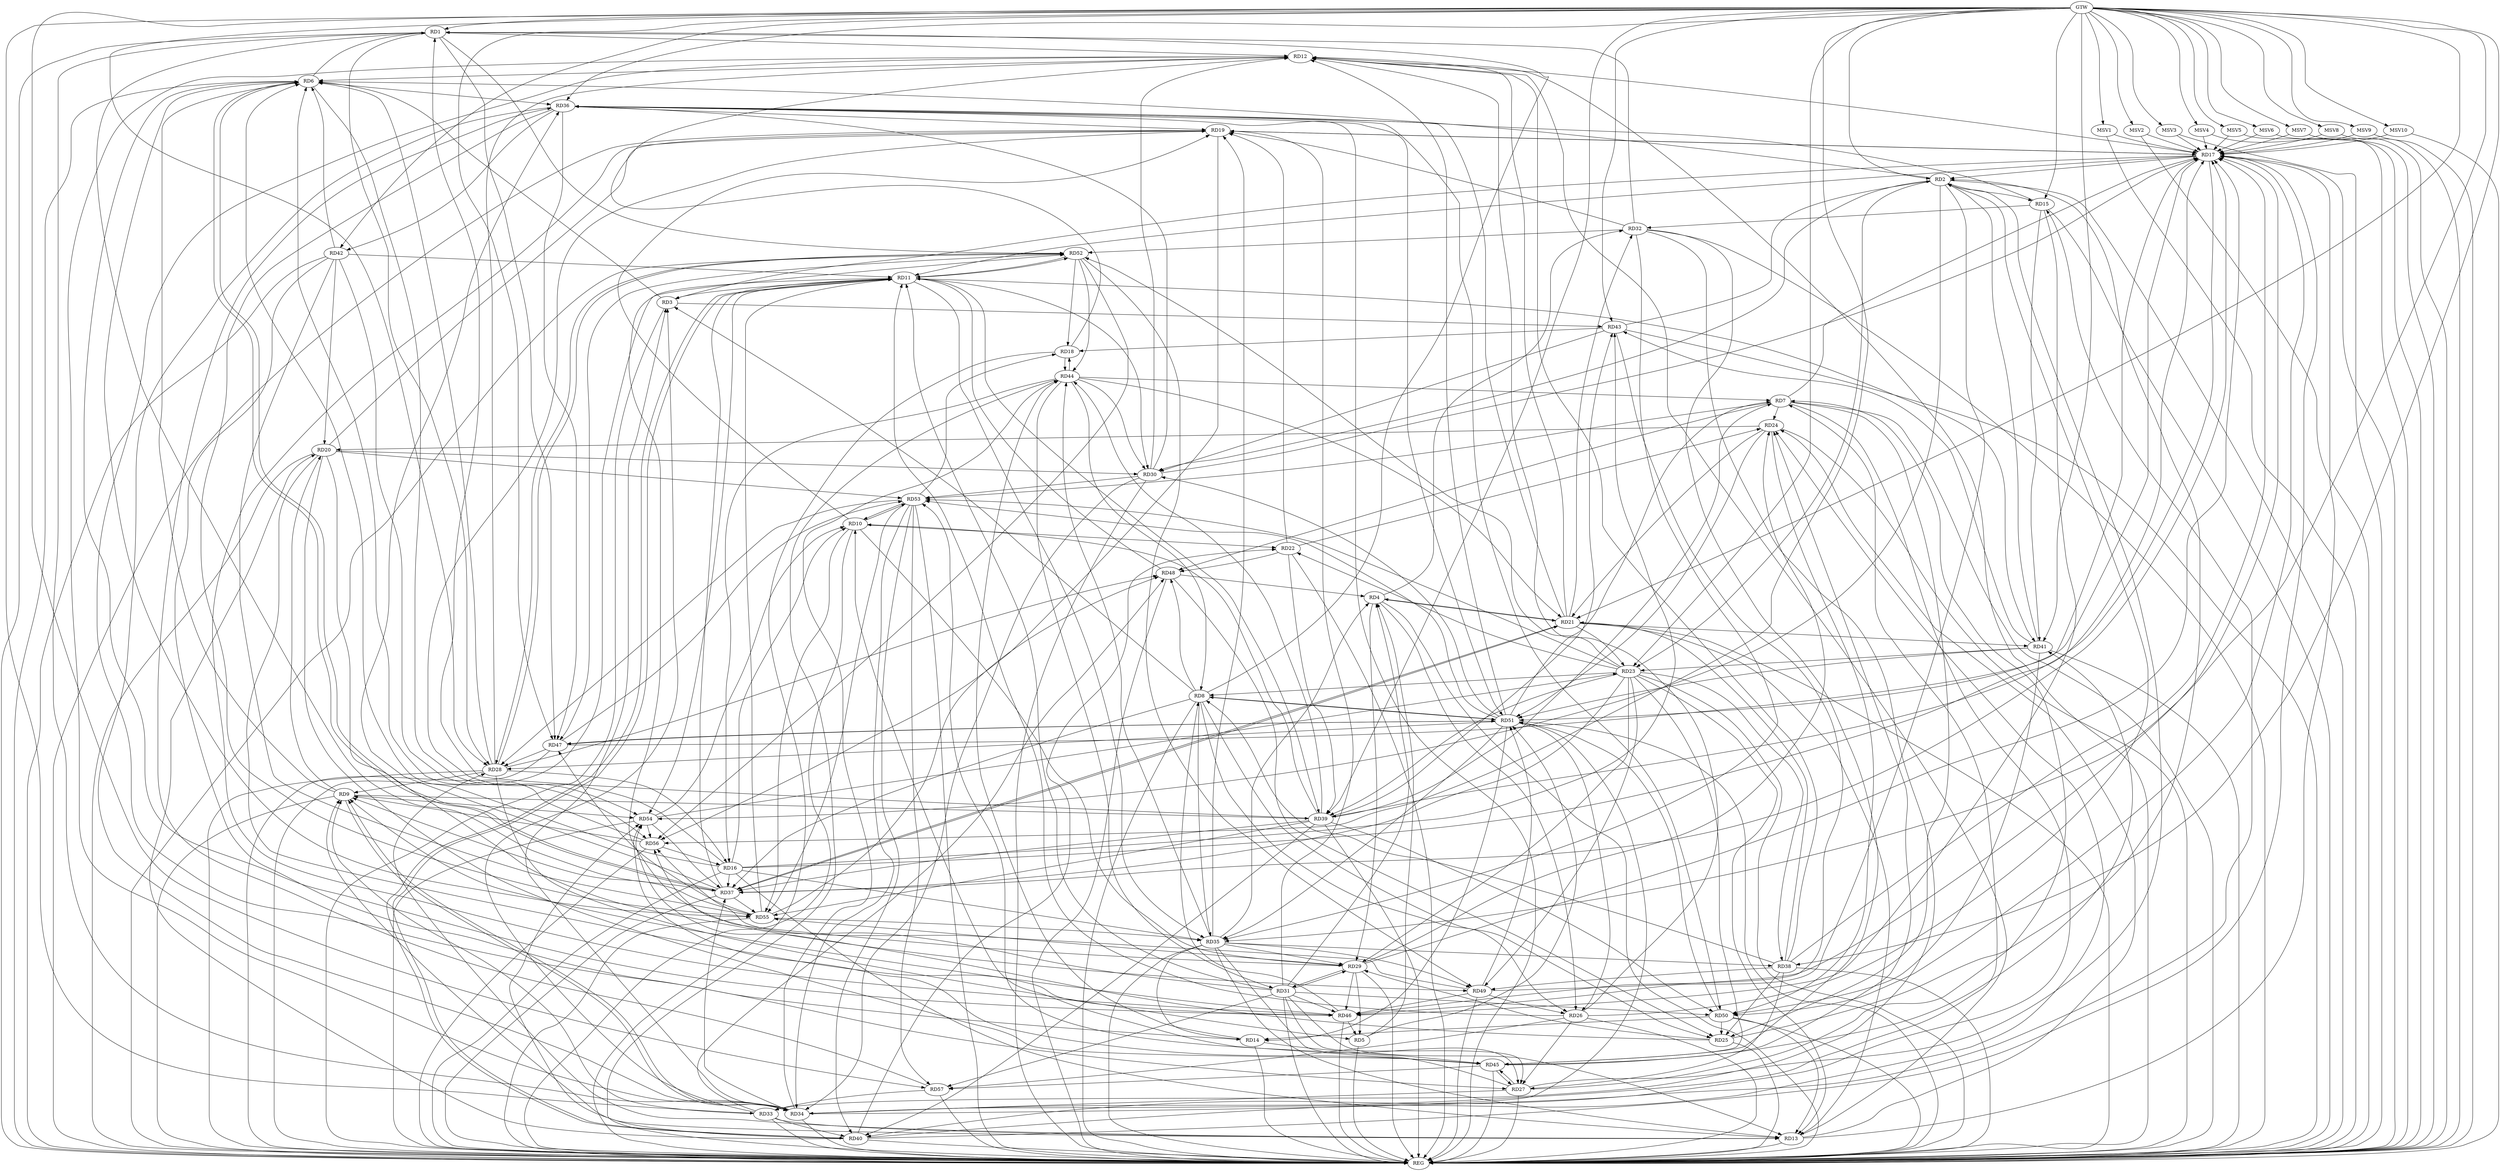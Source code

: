 strict digraph G {
  RD1 [ label="RD1" ];
  RD2 [ label="RD2" ];
  RD3 [ label="RD3" ];
  RD4 [ label="RD4" ];
  RD5 [ label="RD5" ];
  RD6 [ label="RD6" ];
  RD7 [ label="RD7" ];
  RD8 [ label="RD8" ];
  RD9 [ label="RD9" ];
  RD10 [ label="RD10" ];
  RD11 [ label="RD11" ];
  RD12 [ label="RD12" ];
  RD13 [ label="RD13" ];
  RD14 [ label="RD14" ];
  RD15 [ label="RD15" ];
  RD16 [ label="RD16" ];
  RD17 [ label="RD17" ];
  RD18 [ label="RD18" ];
  RD19 [ label="RD19" ];
  RD20 [ label="RD20" ];
  RD21 [ label="RD21" ];
  RD22 [ label="RD22" ];
  RD23 [ label="RD23" ];
  RD24 [ label="RD24" ];
  RD25 [ label="RD25" ];
  RD26 [ label="RD26" ];
  RD27 [ label="RD27" ];
  RD28 [ label="RD28" ];
  RD29 [ label="RD29" ];
  RD30 [ label="RD30" ];
  RD31 [ label="RD31" ];
  RD32 [ label="RD32" ];
  RD33 [ label="RD33" ];
  RD34 [ label="RD34" ];
  RD35 [ label="RD35" ];
  RD36 [ label="RD36" ];
  RD37 [ label="RD37" ];
  RD38 [ label="RD38" ];
  RD39 [ label="RD39" ];
  RD40 [ label="RD40" ];
  RD41 [ label="RD41" ];
  RD42 [ label="RD42" ];
  RD43 [ label="RD43" ];
  RD44 [ label="RD44" ];
  RD45 [ label="RD45" ];
  RD46 [ label="RD46" ];
  RD47 [ label="RD47" ];
  RD48 [ label="RD48" ];
  RD49 [ label="RD49" ];
  RD50 [ label="RD50" ];
  RD51 [ label="RD51" ];
  RD52 [ label="RD52" ];
  RD53 [ label="RD53" ];
  RD54 [ label="RD54" ];
  RD55 [ label="RD55" ];
  RD56 [ label="RD56" ];
  RD57 [ label="RD57" ];
  GTW [ label="GTW" ];
  REG [ label="REG" ];
  MSV1 [ label="MSV1" ];
  MSV2 [ label="MSV2" ];
  MSV3 [ label="MSV3" ];
  MSV4 [ label="MSV4" ];
  MSV5 [ label="MSV5" ];
  MSV6 [ label="MSV6" ];
  MSV7 [ label="MSV7" ];
  MSV8 [ label="MSV8" ];
  MSV9 [ label="MSV9" ];
  MSV10 [ label="MSV10" ];
  RD6 -> RD1;
  RD8 -> RD1;
  RD1 -> RD12;
  RD1 -> RD28;
  RD32 -> RD1;
  RD1 -> RD34;
  RD37 -> RD1;
  RD39 -> RD1;
  RD1 -> RD47;
  RD1 -> RD52;
  RD2 -> RD6;
  RD2 -> RD15;
  RD17 -> RD2;
  RD2 -> RD23;
  RD25 -> RD2;
  RD26 -> RD2;
  RD27 -> RD2;
  RD2 -> RD30;
  RD41 -> RD2;
  RD43 -> RD2;
  RD2 -> RD46;
  RD2 -> RD54;
  RD3 -> RD6;
  RD8 -> RD3;
  RD11 -> RD3;
  RD17 -> RD3;
  RD33 -> RD3;
  RD34 -> RD3;
  RD3 -> RD43;
  RD5 -> RD4;
  RD4 -> RD21;
  RD21 -> RD4;
  RD4 -> RD26;
  RD4 -> RD29;
  RD31 -> RD4;
  RD4 -> RD32;
  RD35 -> RD4;
  RD48 -> RD4;
  RD28 -> RD5;
  RD29 -> RD5;
  RD46 -> RD5;
  RD5 -> RD51;
  RD9 -> RD6;
  RD12 -> RD6;
  RD16 -> RD6;
  RD28 -> RD6;
  RD6 -> RD36;
  RD6 -> RD37;
  RD37 -> RD6;
  RD42 -> RD6;
  RD46 -> RD6;
  RD6 -> RD54;
  RD6 -> RD55;
  RD56 -> RD6;
  RD7 -> RD17;
  RD7 -> RD24;
  RD7 -> RD25;
  RD27 -> RD7;
  RD34 -> RD7;
  RD39 -> RD7;
  RD7 -> RD40;
  RD44 -> RD7;
  RD7 -> RD48;
  RD51 -> RD7;
  RD7 -> RD53;
  RD23 -> RD8;
  RD8 -> RD25;
  RD8 -> RD26;
  RD8 -> RD35;
  RD8 -> RD37;
  RD38 -> RD8;
  RD44 -> RD8;
  RD46 -> RD8;
  RD8 -> RD48;
  RD8 -> RD51;
  RD51 -> RD8;
  RD13 -> RD9;
  RD9 -> RD20;
  RD28 -> RD9;
  RD33 -> RD9;
  RD9 -> RD34;
  RD34 -> RD9;
  RD9 -> RD39;
  RD46 -> RD9;
  RD9 -> RD54;
  RD55 -> RD9;
  RD56 -> RD9;
  RD16 -> RD10;
  RD10 -> RD19;
  RD10 -> RD22;
  RD10 -> RD29;
  RD39 -> RD10;
  RD45 -> RD10;
  RD10 -> RD53;
  RD53 -> RD10;
  RD54 -> RD10;
  RD10 -> RD55;
  RD17 -> RD11;
  RD26 -> RD11;
  RD11 -> RD30;
  RD31 -> RD11;
  RD11 -> RD35;
  RD37 -> RD11;
  RD11 -> RD39;
  RD11 -> RD40;
  RD40 -> RD11;
  RD11 -> RD41;
  RD42 -> RD11;
  RD48 -> RD11;
  RD11 -> RD52;
  RD52 -> RD11;
  RD11 -> RD54;
  RD55 -> RD11;
  RD13 -> RD12;
  RD12 -> RD14;
  RD12 -> RD17;
  RD18 -> RD12;
  RD21 -> RD12;
  RD26 -> RD12;
  RD28 -> RD12;
  RD30 -> RD12;
  RD12 -> RD34;
  RD38 -> RD12;
  RD51 -> RD12;
  RD16 -> RD13;
  RD13 -> RD17;
  RD21 -> RD13;
  RD23 -> RD13;
  RD13 -> RD24;
  RD13 -> RD28;
  RD31 -> RD13;
  RD33 -> RD13;
  RD35 -> RD13;
  RD50 -> RD13;
  RD35 -> RD14;
  RD14 -> RD44;
  RD14 -> RD45;
  RD50 -> RD14;
  RD51 -> RD14;
  RD15 -> RD32;
  RD34 -> RD15;
  RD15 -> RD36;
  RD15 -> RD41;
  RD15 -> RD46;
  RD16 -> RD17;
  RD16 -> RD19;
  RD28 -> RD16;
  RD16 -> RD35;
  RD16 -> RD37;
  RD16 -> RD43;
  RD44 -> RD16;
  RD56 -> RD16;
  RD17 -> RD19;
  RD19 -> RD17;
  RD29 -> RD17;
  RD30 -> RD17;
  RD37 -> RD17;
  RD38 -> RD17;
  RD17 -> RD39;
  RD40 -> RD17;
  RD47 -> RD17;
  RD49 -> RD17;
  RD17 -> RD50;
  RD17 -> RD51;
  RD43 -> RD18;
  RD18 -> RD44;
  RD44 -> RD18;
  RD52 -> RD18;
  RD53 -> RD18;
  RD20 -> RD19;
  RD22 -> RD19;
  RD31 -> RD19;
  RD32 -> RD19;
  RD35 -> RD19;
  RD36 -> RD19;
  RD19 -> RD46;
  RD19 -> RD56;
  RD24 -> RD20;
  RD20 -> RD30;
  RD40 -> RD20;
  RD42 -> RD20;
  RD20 -> RD45;
  RD20 -> RD46;
  RD20 -> RD49;
  RD20 -> RD53;
  RD21 -> RD23;
  RD24 -> RD21;
  RD21 -> RD32;
  RD21 -> RD36;
  RD21 -> RD37;
  RD37 -> RD21;
  RD38 -> RD21;
  RD21 -> RD41;
  RD44 -> RD21;
  RD23 -> RD22;
  RD22 -> RD24;
  RD22 -> RD39;
  RD40 -> RD22;
  RD22 -> RD48;
  RD23 -> RD29;
  RD23 -> RD37;
  RD23 -> RD38;
  RD23 -> RD39;
  RD41 -> RD23;
  RD23 -> RD45;
  RD23 -> RD49;
  RD23 -> RD52;
  RD23 -> RD53;
  RD54 -> RD23;
  RD29 -> RD24;
  RD40 -> RD24;
  RD45 -> RD24;
  RD24 -> RD50;
  RD24 -> RD51;
  RD25 -> RD29;
  RD38 -> RD25;
  RD48 -> RD25;
  RD50 -> RD25;
  RD25 -> RD54;
  RD26 -> RD27;
  RD49 -> RD26;
  RD51 -> RD26;
  RD26 -> RD57;
  RD31 -> RD27;
  RD27 -> RD34;
  RD35 -> RD27;
  RD38 -> RD27;
  RD42 -> RD27;
  RD27 -> RD45;
  RD45 -> RD27;
  RD27 -> RD53;
  RD47 -> RD28;
  RD28 -> RD48;
  RD51 -> RD28;
  RD28 -> RD52;
  RD52 -> RD28;
  RD53 -> RD28;
  RD29 -> RD31;
  RD31 -> RD29;
  RD35 -> RD29;
  RD29 -> RD46;
  RD29 -> RD52;
  RD29 -> RD55;
  RD30 -> RD34;
  RD30 -> RD36;
  RD43 -> RD30;
  RD44 -> RD30;
  RD51 -> RD30;
  RD30 -> RD53;
  RD44 -> RD31;
  RD31 -> RD46;
  RD31 -> RD50;
  RD31 -> RD56;
  RD31 -> RD57;
  RD32 -> RD33;
  RD32 -> RD35;
  RD32 -> RD45;
  RD32 -> RD52;
  RD33 -> RD40;
  RD33 -> RD48;
  RD57 -> RD33;
  RD36 -> RD34;
  RD34 -> RD37;
  RD34 -> RD44;
  RD34 -> RD51;
  RD53 -> RD34;
  RD35 -> RD38;
  RD35 -> RD44;
  RD35 -> RD49;
  RD51 -> RD35;
  RD55 -> RD35;
  RD37 -> RD36;
  RD36 -> RD42;
  RD36 -> RD47;
  RD36 -> RD50;
  RD36 -> RD51;
  RD36 -> RD55;
  RD57 -> RD36;
  RD39 -> RD37;
  RD54 -> RD37;
  RD37 -> RD55;
  RD38 -> RD49;
  RD39 -> RD40;
  RD39 -> RD43;
  RD39 -> RD44;
  RD39 -> RD50;
  RD39 -> RD55;
  RD53 -> RD40;
  RD40 -> RD54;
  RD41 -> RD43;
  RD45 -> RD41;
  RD41 -> RD50;
  RD41 -> RD51;
  RD42 -> RD55;
  RD42 -> RD56;
  RD43 -> RD46;
  RD52 -> RD44;
  RD45 -> RD54;
  RD45 -> RD57;
  RD49 -> RD46;
  RD47 -> RD51;
  RD51 -> RD47;
  RD52 -> RD47;
  RD47 -> RD53;
  RD55 -> RD47;
  RD55 -> RD48;
  RD49 -> RD51;
  RD52 -> RD49;
  RD49 -> RD56;
  RD50 -> RD51;
  RD51 -> RD53;
  RD52 -> RD56;
  RD53 -> RD55;
  RD53 -> RD57;
  RD54 -> RD56;
  GTW -> RD38;
  GTW -> RD42;
  GTW -> RD36;
  GTW -> RD39;
  GTW -> RD23;
  GTW -> RD56;
  GTW -> RD28;
  GTW -> RD41;
  GTW -> RD35;
  GTW -> RD47;
  GTW -> RD57;
  GTW -> RD1;
  GTW -> RD15;
  GTW -> RD21;
  GTW -> RD33;
  GTW -> RD2;
  GTW -> RD43;
  RD1 -> REG;
  RD2 -> REG;
  RD3 -> REG;
  RD4 -> REG;
  RD5 -> REG;
  RD6 -> REG;
  RD7 -> REG;
  RD8 -> REG;
  RD9 -> REG;
  RD10 -> REG;
  RD11 -> REG;
  RD12 -> REG;
  RD13 -> REG;
  RD14 -> REG;
  RD15 -> REG;
  RD16 -> REG;
  RD17 -> REG;
  RD18 -> REG;
  RD19 -> REG;
  RD20 -> REG;
  RD21 -> REG;
  RD22 -> REG;
  RD23 -> REG;
  RD24 -> REG;
  RD25 -> REG;
  RD26 -> REG;
  RD27 -> REG;
  RD28 -> REG;
  RD29 -> REG;
  RD30 -> REG;
  RD31 -> REG;
  RD32 -> REG;
  RD33 -> REG;
  RD34 -> REG;
  RD35 -> REG;
  RD36 -> REG;
  RD37 -> REG;
  RD38 -> REG;
  RD39 -> REG;
  RD40 -> REG;
  RD41 -> REG;
  RD42 -> REG;
  RD43 -> REG;
  RD44 -> REG;
  RD45 -> REG;
  RD46 -> REG;
  RD47 -> REG;
  RD48 -> REG;
  RD49 -> REG;
  RD50 -> REG;
  RD51 -> REG;
  RD52 -> REG;
  RD53 -> REG;
  RD54 -> REG;
  RD55 -> REG;
  RD56 -> REG;
  RD57 -> REG;
  MSV1 -> RD17;
  MSV2 -> RD17;
  MSV3 -> RD17;
  MSV4 -> RD17;
  GTW -> MSV1;
  MSV1 -> REG;
  GTW -> MSV2;
  MSV2 -> REG;
  GTW -> MSV3;
  MSV3 -> REG;
  GTW -> MSV4;
  MSV4 -> REG;
  MSV5 -> RD17;
  MSV6 -> RD17;
  MSV7 -> RD17;
  GTW -> MSV5;
  MSV5 -> REG;
  GTW -> MSV6;
  MSV6 -> REG;
  GTW -> MSV7;
  MSV7 -> REG;
  MSV8 -> RD17;
  GTW -> MSV8;
  MSV8 -> REG;
  MSV9 -> RD17;
  GTW -> MSV9;
  MSV9 -> REG;
  MSV10 -> RD17;
  GTW -> MSV10;
  MSV10 -> REG;
}
